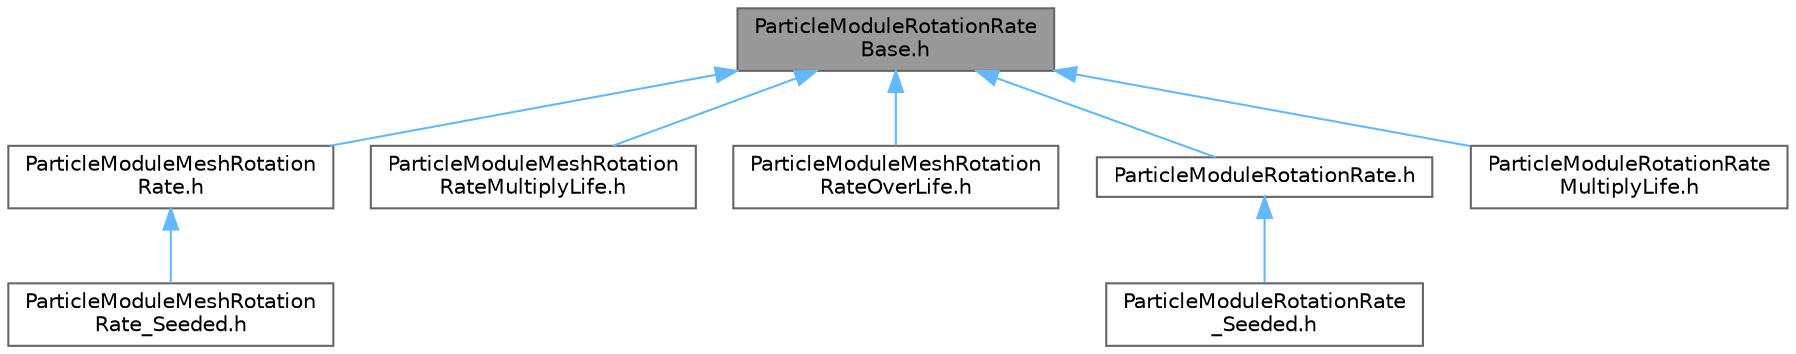 digraph "ParticleModuleRotationRateBase.h"
{
 // INTERACTIVE_SVG=YES
 // LATEX_PDF_SIZE
  bgcolor="transparent";
  edge [fontname=Helvetica,fontsize=10,labelfontname=Helvetica,labelfontsize=10];
  node [fontname=Helvetica,fontsize=10,shape=box,height=0.2,width=0.4];
  Node1 [id="Node000001",label="ParticleModuleRotationRate\lBase.h",height=0.2,width=0.4,color="gray40", fillcolor="grey60", style="filled", fontcolor="black",tooltip=" "];
  Node1 -> Node2 [id="edge1_Node000001_Node000002",dir="back",color="steelblue1",style="solid",tooltip=" "];
  Node2 [id="Node000002",label="ParticleModuleMeshRotation\lRate.h",height=0.2,width=0.4,color="grey40", fillcolor="white", style="filled",URL="$d4/d1e/ParticleModuleMeshRotationRate_8h.html",tooltip=" "];
  Node2 -> Node3 [id="edge2_Node000002_Node000003",dir="back",color="steelblue1",style="solid",tooltip=" "];
  Node3 [id="Node000003",label="ParticleModuleMeshRotation\lRate_Seeded.h",height=0.2,width=0.4,color="grey40", fillcolor="white", style="filled",URL="$df/d59/ParticleModuleMeshRotationRate__Seeded_8h.html",tooltip=" "];
  Node1 -> Node4 [id="edge3_Node000001_Node000004",dir="back",color="steelblue1",style="solid",tooltip=" "];
  Node4 [id="Node000004",label="ParticleModuleMeshRotation\lRateMultiplyLife.h",height=0.2,width=0.4,color="grey40", fillcolor="white", style="filled",URL="$d2/d9f/ParticleModuleMeshRotationRateMultiplyLife_8h.html",tooltip=" "];
  Node1 -> Node5 [id="edge4_Node000001_Node000005",dir="back",color="steelblue1",style="solid",tooltip=" "];
  Node5 [id="Node000005",label="ParticleModuleMeshRotation\lRateOverLife.h",height=0.2,width=0.4,color="grey40", fillcolor="white", style="filled",URL="$d9/dc6/ParticleModuleMeshRotationRateOverLife_8h.html",tooltip=" "];
  Node1 -> Node6 [id="edge5_Node000001_Node000006",dir="back",color="steelblue1",style="solid",tooltip=" "];
  Node6 [id="Node000006",label="ParticleModuleRotationRate.h",height=0.2,width=0.4,color="grey40", fillcolor="white", style="filled",URL="$d9/d56/ParticleModuleRotationRate_8h.html",tooltip=" "];
  Node6 -> Node7 [id="edge6_Node000006_Node000007",dir="back",color="steelblue1",style="solid",tooltip=" "];
  Node7 [id="Node000007",label="ParticleModuleRotationRate\l_Seeded.h",height=0.2,width=0.4,color="grey40", fillcolor="white", style="filled",URL="$d5/df0/ParticleModuleRotationRate__Seeded_8h.html",tooltip=" "];
  Node1 -> Node8 [id="edge7_Node000001_Node000008",dir="back",color="steelblue1",style="solid",tooltip=" "];
  Node8 [id="Node000008",label="ParticleModuleRotationRate\lMultiplyLife.h",height=0.2,width=0.4,color="grey40", fillcolor="white", style="filled",URL="$d0/d0e/ParticleModuleRotationRateMultiplyLife_8h.html",tooltip=" "];
}
